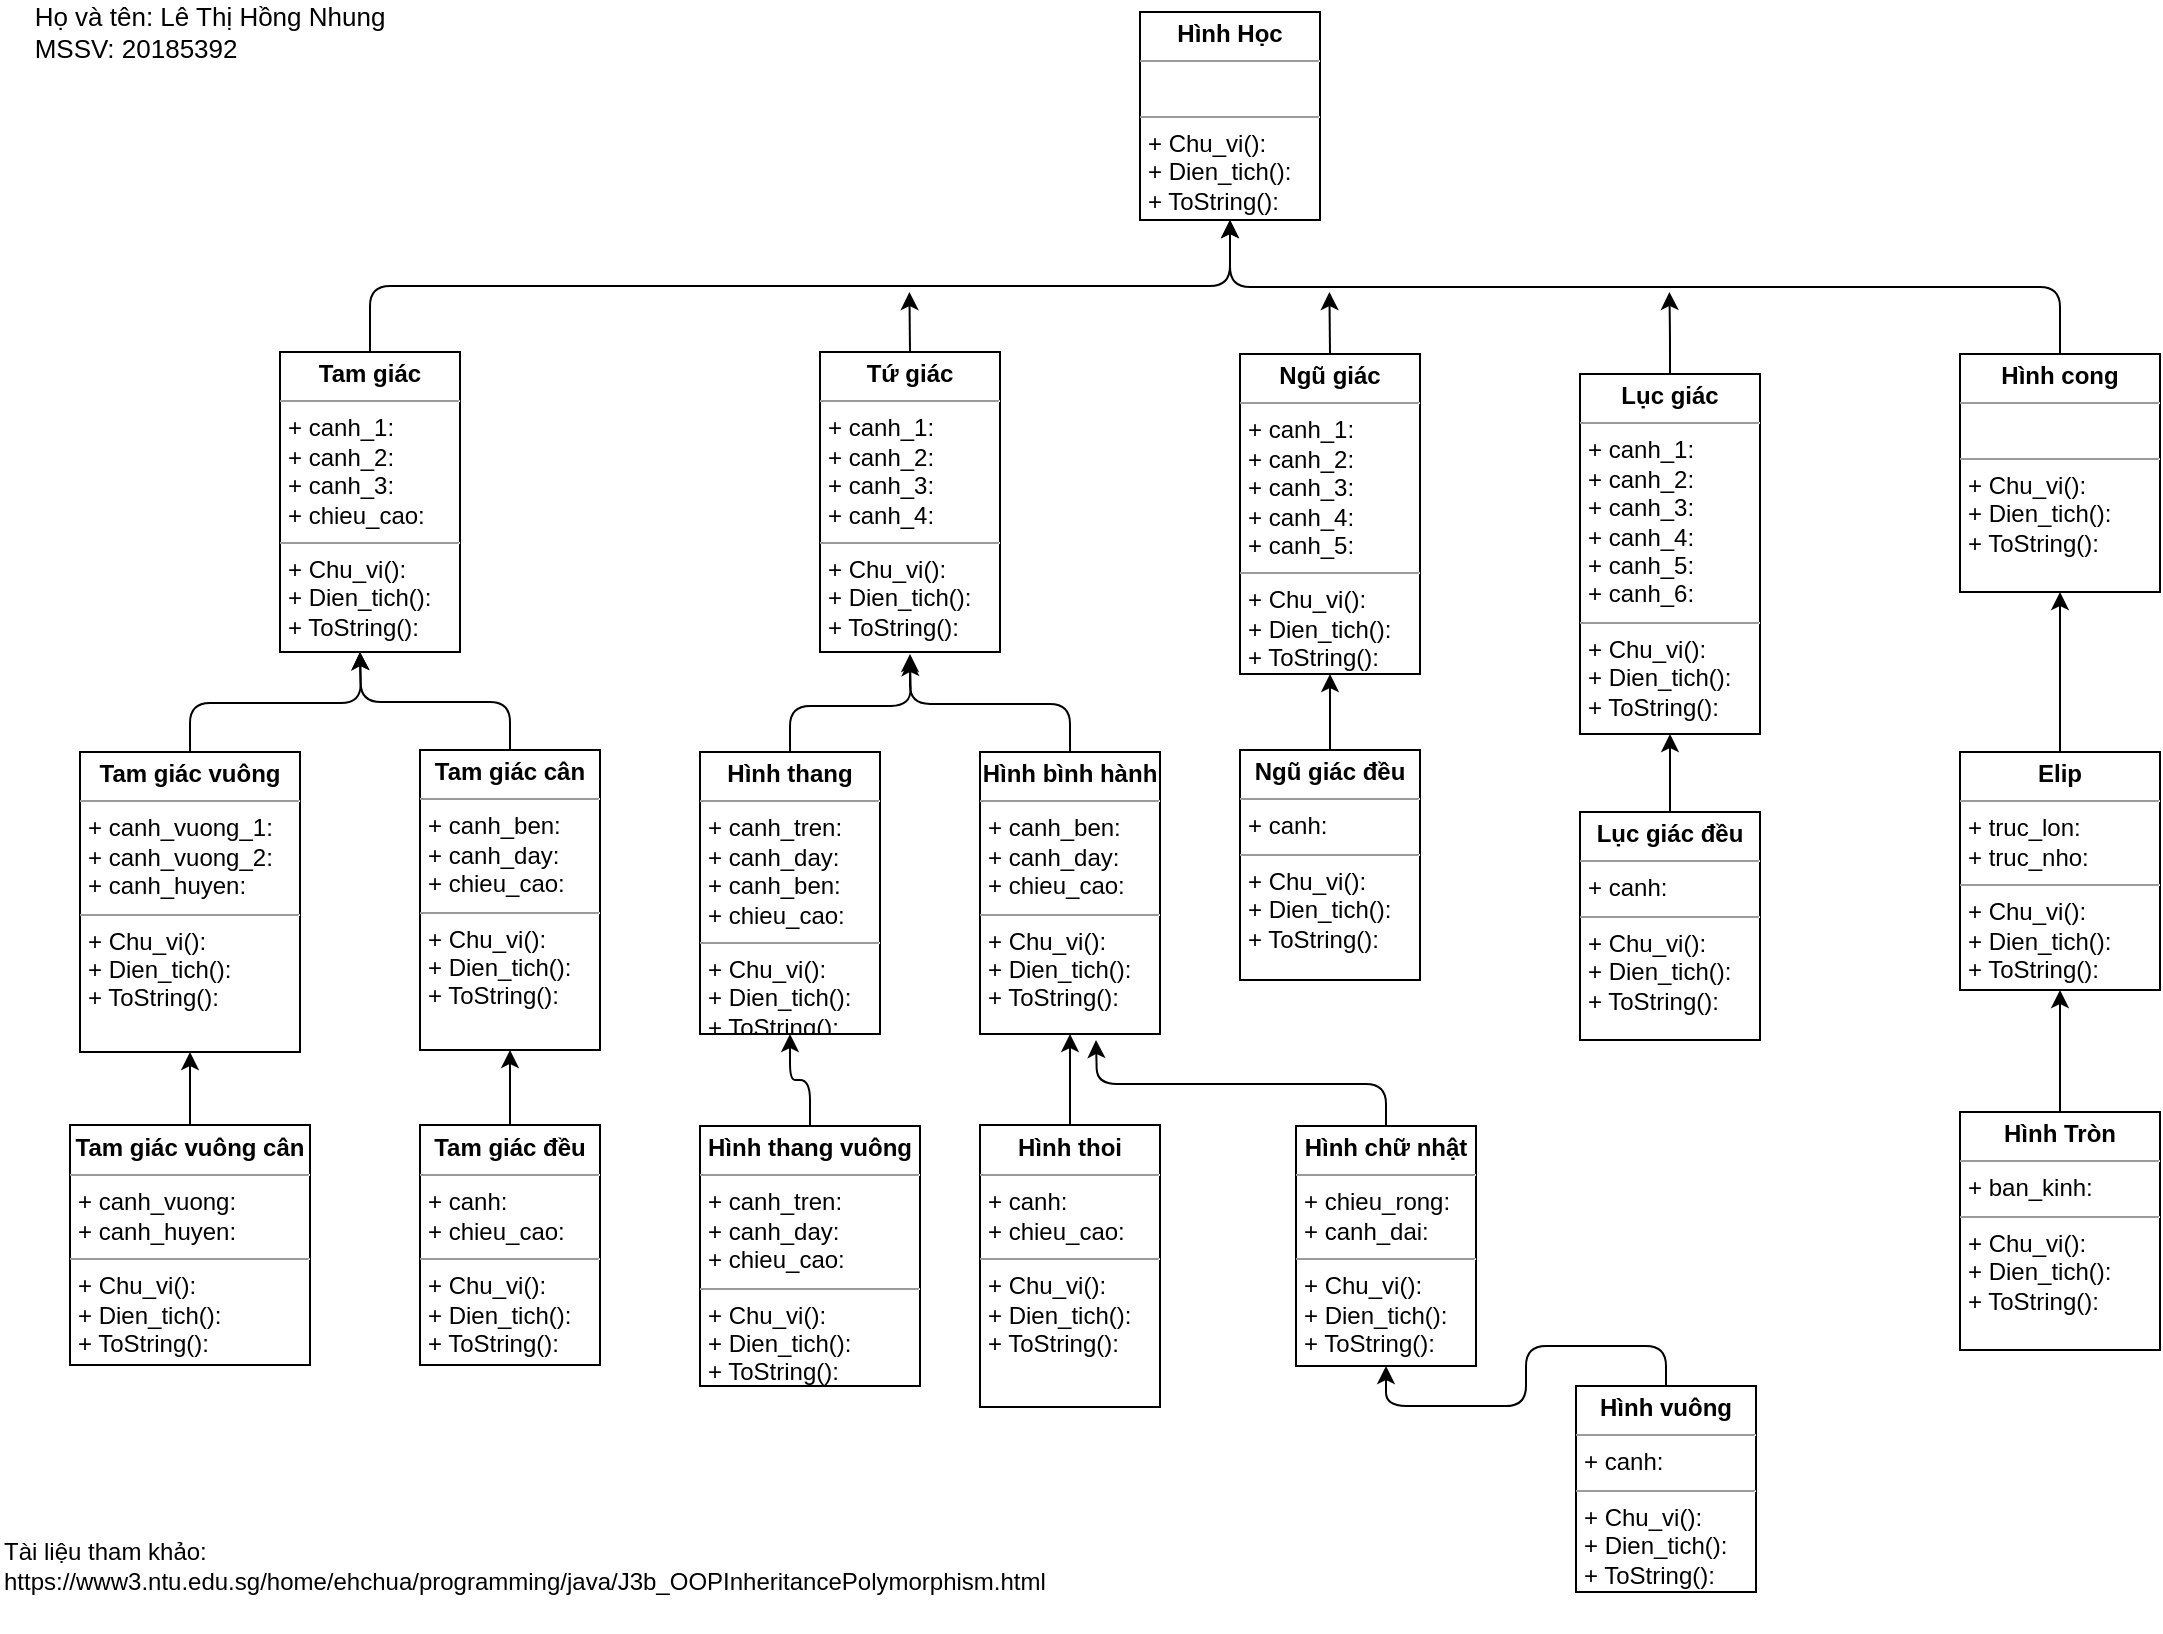 <mxfile version="14.0.4" type="github">
  <diagram id="C5RBs43oDa-KdzZeNtuy" name="Page-1">
    <mxGraphModel dx="1113" dy="759" grid="1" gridSize="10" guides="1" tooltips="1" connect="1" arrows="1" fold="1" page="1" pageScale="1" pageWidth="1169" pageHeight="827" math="0" shadow="0">
      <root>
        <mxCell id="WIyWlLk6GJQsqaUBKTNV-0" />
        <mxCell id="WIyWlLk6GJQsqaUBKTNV-1" parent="WIyWlLk6GJQsqaUBKTNV-0" />
        <mxCell id="U2i1dE1MUxdrKTtORMYy-7" value="&lt;p style=&quot;margin: 0px ; margin-top: 4px ; text-align: center&quot;&gt;&lt;b&gt;Hình Học&lt;/b&gt;&lt;/p&gt;&lt;hr size=&quot;1&quot;&gt;&lt;p style=&quot;margin: 0px ; margin-left: 4px&quot;&gt;&lt;br&gt;&lt;/p&gt;&lt;hr size=&quot;1&quot;&gt;&lt;p style=&quot;margin: 0px ; margin-left: 4px&quot;&gt;+ Chu_vi():&lt;br&gt;+ Dien_tich():&lt;/p&gt;&lt;p style=&quot;margin: 0px ; margin-left: 4px&quot;&gt;+ ToString():&lt;/p&gt;" style="verticalAlign=top;align=left;overflow=fill;fontSize=12;fontFamily=Helvetica;html=1;" parent="WIyWlLk6GJQsqaUBKTNV-1" vertex="1">
          <mxGeometry x="582" y="16" width="90" height="104" as="geometry" />
        </mxCell>
        <mxCell id="U2i1dE1MUxdrKTtORMYy-20" style="edgeStyle=orthogonalEdgeStyle;orthogonalLoop=1;jettySize=auto;html=1;exitX=0.5;exitY=0;exitDx=0;exitDy=0;" parent="WIyWlLk6GJQsqaUBKTNV-1" source="U2i1dE1MUxdrKTtORMYy-12" target="U2i1dE1MUxdrKTtORMYy-7" edge="1">
          <mxGeometry relative="1" as="geometry" />
        </mxCell>
        <mxCell id="U2i1dE1MUxdrKTtORMYy-12" value="&lt;p style=&quot;margin: 0px ; margin-top: 4px ; text-align: center&quot;&gt;&lt;b&gt;Tam giác&lt;/b&gt;&lt;/p&gt;&lt;hr size=&quot;1&quot;&gt;&lt;p style=&quot;margin: 0px ; margin-left: 4px&quot;&gt;+ canh_1:&lt;/p&gt;&lt;p style=&quot;margin: 0px ; margin-left: 4px&quot;&gt;+ canh_2:&lt;/p&gt;&lt;p style=&quot;margin: 0px ; margin-left: 4px&quot;&gt;+ canh_3:&lt;/p&gt;&lt;p style=&quot;margin: 0px ; margin-left: 4px&quot;&gt;+ chieu_cao:&lt;/p&gt;&lt;hr size=&quot;1&quot;&gt;&lt;p style=&quot;margin: 0px ; margin-left: 4px&quot;&gt;+ Chu_vi():&lt;/p&gt;&lt;p style=&quot;margin: 0px ; margin-left: 4px&quot;&gt;+ Dien_tich():&lt;/p&gt;&lt;p style=&quot;margin: 0px ; margin-left: 4px&quot;&gt;+ ToString():&lt;/p&gt;" style="verticalAlign=top;align=left;overflow=fill;fontSize=12;fontFamily=Helvetica;html=1;" parent="WIyWlLk6GJQsqaUBKTNV-1" vertex="1">
          <mxGeometry x="152" y="186" width="90" height="150" as="geometry" />
        </mxCell>
        <mxCell id="U2i1dE1MUxdrKTtORMYy-37" style="edgeStyle=orthogonalEdgeStyle;orthogonalLoop=1;jettySize=auto;html=1;exitX=0.5;exitY=0;exitDx=0;exitDy=0;" parent="WIyWlLk6GJQsqaUBKTNV-1" source="U2i1dE1MUxdrKTtORMYy-14" edge="1">
          <mxGeometry relative="1" as="geometry">
            <mxPoint x="466.714" y="156" as="targetPoint" />
          </mxGeometry>
        </mxCell>
        <mxCell id="U2i1dE1MUxdrKTtORMYy-14" value="&lt;p style=&quot;margin: 0px ; margin-top: 4px ; text-align: center&quot;&gt;&lt;b&gt;Tứ giác&lt;/b&gt;&lt;/p&gt;&lt;hr size=&quot;1&quot;&gt;&lt;p style=&quot;margin: 0px ; margin-left: 4px&quot;&gt;+ canh_1:&lt;/p&gt;&lt;p style=&quot;margin: 0px ; margin-left: 4px&quot;&gt;+ canh_2:&lt;/p&gt;&lt;p style=&quot;margin: 0px ; margin-left: 4px&quot;&gt;+ canh_3:&lt;/p&gt;&lt;p style=&quot;margin: 0px ; margin-left: 4px&quot;&gt;+ canh_4:&lt;/p&gt;&lt;hr size=&quot;1&quot;&gt;&lt;p style=&quot;margin: 0px ; margin-left: 4px&quot;&gt;+ Chu_vi():&lt;/p&gt;&lt;p style=&quot;margin: 0px ; margin-left: 4px&quot;&gt;+ Dien_tich():&lt;/p&gt;&lt;p style=&quot;margin: 0px ; margin-left: 4px&quot;&gt;+ ToString():&lt;/p&gt;&lt;p style=&quot;margin: 0px ; margin-left: 4px&quot;&gt;&lt;br&gt;&lt;/p&gt;" style="verticalAlign=top;align=left;overflow=fill;fontSize=12;fontFamily=Helvetica;html=1;" parent="WIyWlLk6GJQsqaUBKTNV-1" vertex="1">
          <mxGeometry x="422" y="186" width="90" height="150" as="geometry" />
        </mxCell>
        <mxCell id="U2i1dE1MUxdrKTtORMYy-48" style="edgeStyle=orthogonalEdgeStyle;orthogonalLoop=1;jettySize=auto;html=1;exitX=0.5;exitY=0;exitDx=0;exitDy=0;" parent="WIyWlLk6GJQsqaUBKTNV-1" source="U2i1dE1MUxdrKTtORMYy-15" edge="1">
          <mxGeometry relative="1" as="geometry">
            <mxPoint x="676.714" y="156" as="targetPoint" />
          </mxGeometry>
        </mxCell>
        <mxCell id="U2i1dE1MUxdrKTtORMYy-15" value="&lt;p style=&quot;margin: 0px ; margin-top: 4px ; text-align: center&quot;&gt;&lt;b&gt;Ngũ giác&lt;/b&gt;&lt;/p&gt;&lt;hr size=&quot;1&quot;&gt;&lt;p style=&quot;margin: 0px ; margin-left: 4px&quot;&gt;+ canh_1:&lt;/p&gt;&lt;p style=&quot;margin: 0px ; margin-left: 4px&quot;&gt;+ canh_2:&lt;/p&gt;&lt;p style=&quot;margin: 0px ; margin-left: 4px&quot;&gt;+ canh_3:&lt;/p&gt;&lt;p style=&quot;margin: 0px ; margin-left: 4px&quot;&gt;+ canh_4:&lt;/p&gt;&lt;p style=&quot;margin: 0px ; margin-left: 4px&quot;&gt;+ canh_5:&lt;/p&gt;&lt;hr size=&quot;1&quot;&gt;&lt;p style=&quot;margin: 0px ; margin-left: 4px&quot;&gt;+ Chu_vi():&lt;/p&gt;&lt;p style=&quot;margin: 0px ; margin-left: 4px&quot;&gt;+ Dien_tich():&lt;/p&gt;&lt;p style=&quot;margin: 0px ; margin-left: 4px&quot;&gt;+ ToString():&lt;/p&gt;" style="verticalAlign=top;align=left;overflow=fill;fontSize=12;fontFamily=Helvetica;html=1;" parent="WIyWlLk6GJQsqaUBKTNV-1" vertex="1">
          <mxGeometry x="632" y="187" width="90" height="160" as="geometry" />
        </mxCell>
        <mxCell id="U2i1dE1MUxdrKTtORMYy-52" style="edgeStyle=orthogonalEdgeStyle;orthogonalLoop=1;jettySize=auto;html=1;exitX=0.5;exitY=0;exitDx=0;exitDy=0;entryX=0.5;entryY=1;entryDx=0;entryDy=0;" parent="WIyWlLk6GJQsqaUBKTNV-1" source="U2i1dE1MUxdrKTtORMYy-18" target="U2i1dE1MUxdrKTtORMYy-50" edge="1">
          <mxGeometry relative="1" as="geometry" />
        </mxCell>
        <mxCell id="U2i1dE1MUxdrKTtORMYy-18" value="&lt;p style=&quot;margin: 0px ; margin-top: 4px ; text-align: center&quot;&gt;&lt;b&gt;Lục giác đều&lt;/b&gt;&lt;/p&gt;&lt;hr size=&quot;1&quot;&gt;&lt;p style=&quot;margin: 0px ; margin-left: 4px&quot;&gt;+ canh:&lt;/p&gt;&lt;hr size=&quot;1&quot;&gt;&lt;p style=&quot;margin: 0px ; margin-left: 4px&quot;&gt;+ Chu_vi():&lt;/p&gt;&lt;p style=&quot;margin: 0px ; margin-left: 4px&quot;&gt;+ Dien_tich():&lt;/p&gt;&lt;p style=&quot;margin: 0px ; margin-left: 4px&quot;&gt;+ ToString():&lt;/p&gt;" style="verticalAlign=top;align=left;overflow=fill;fontSize=12;fontFamily=Helvetica;html=1;" parent="WIyWlLk6GJQsqaUBKTNV-1" vertex="1">
          <mxGeometry x="802" y="416" width="90" height="114" as="geometry" />
        </mxCell>
        <mxCell id="U2i1dE1MUxdrKTtORMYy-25" style="edgeStyle=orthogonalEdgeStyle;orthogonalLoop=1;jettySize=auto;html=1;exitX=0.5;exitY=0;exitDx=0;exitDy=0;entryX=0.5;entryY=1;entryDx=0;entryDy=0;" parent="WIyWlLk6GJQsqaUBKTNV-1" source="U2i1dE1MUxdrKTtORMYy-19" target="U2i1dE1MUxdrKTtORMYy-7" edge="1">
          <mxGeometry relative="1" as="geometry" />
        </mxCell>
        <mxCell id="U2i1dE1MUxdrKTtORMYy-19" value="&lt;p style=&quot;margin: 0px ; margin-top: 4px ; text-align: center&quot;&gt;&lt;b&gt;Hình cong&lt;/b&gt;&lt;/p&gt;&lt;hr size=&quot;1&quot;&gt;&lt;p style=&quot;margin: 0px ; margin-left: 4px&quot;&gt;&lt;br&gt;&lt;/p&gt;&lt;hr size=&quot;1&quot;&gt;&lt;p style=&quot;margin: 0px ; margin-left: 4px&quot;&gt;+ Chu_vi():&lt;/p&gt;&lt;p style=&quot;margin: 0px ; margin-left: 4px&quot;&gt;+ Dien_tich():&lt;/p&gt;&lt;p style=&quot;margin: 0px ; margin-left: 4px&quot;&gt;+ ToString():&lt;/p&gt;" style="verticalAlign=top;align=left;overflow=fill;fontSize=12;fontFamily=Helvetica;html=1;" parent="WIyWlLk6GJQsqaUBKTNV-1" vertex="1">
          <mxGeometry x="992" y="187" width="100" height="119" as="geometry" />
        </mxCell>
        <mxCell id="U2i1dE1MUxdrKTtORMYy-41" style="edgeStyle=orthogonalEdgeStyle;orthogonalLoop=1;jettySize=auto;html=1;exitX=0.5;exitY=0;exitDx=0;exitDy=0;" parent="WIyWlLk6GJQsqaUBKTNV-1" source="U2i1dE1MUxdrKTtORMYy-33" edge="1">
          <mxGeometry relative="1" as="geometry">
            <mxPoint x="192.0" y="336" as="targetPoint" />
          </mxGeometry>
        </mxCell>
        <mxCell id="U2i1dE1MUxdrKTtORMYy-33" value="&lt;p style=&quot;margin: 0px ; margin-top: 4px ; text-align: center&quot;&gt;&lt;b&gt;Tam giác vuông&lt;/b&gt;&lt;/p&gt;&lt;hr size=&quot;1&quot;&gt;&lt;p style=&quot;margin: 0px ; margin-left: 4px&quot;&gt;+ canh_vuong_1:&lt;/p&gt;&lt;p style=&quot;margin: 0px ; margin-left: 4px&quot;&gt;+ canh_vuong_2:&lt;/p&gt;&lt;p style=&quot;margin: 0px ; margin-left: 4px&quot;&gt;+ canh_huyen:&lt;/p&gt;&lt;hr size=&quot;1&quot;&gt;&lt;p style=&quot;margin: 0px ; margin-left: 4px&quot;&gt;+ Chu_vi():&lt;/p&gt;&lt;p style=&quot;margin: 0px ; margin-left: 4px&quot;&gt;+ Dien_tich():&lt;/p&gt;&lt;p style=&quot;margin: 0px ; margin-left: 4px&quot;&gt;+ ToString():&lt;/p&gt;" style="verticalAlign=top;align=left;overflow=fill;fontSize=12;fontFamily=Helvetica;html=1;" parent="WIyWlLk6GJQsqaUBKTNV-1" vertex="1">
          <mxGeometry x="52" y="386" width="110" height="150" as="geometry" />
        </mxCell>
        <mxCell id="U2i1dE1MUxdrKTtORMYy-39" style="edgeStyle=orthogonalEdgeStyle;orthogonalLoop=1;jettySize=auto;html=1;exitX=0.5;exitY=0;exitDx=0;exitDy=0;" parent="WIyWlLk6GJQsqaUBKTNV-1" source="U2i1dE1MUxdrKTtORMYy-34" edge="1">
          <mxGeometry relative="1" as="geometry">
            <mxPoint x="192" y="336" as="targetPoint" />
          </mxGeometry>
        </mxCell>
        <mxCell id="U2i1dE1MUxdrKTtORMYy-34" value="&lt;p style=&quot;margin: 0px ; margin-top: 4px ; text-align: center&quot;&gt;&lt;b&gt;Tam giác cân&lt;/b&gt;&lt;/p&gt;&lt;hr size=&quot;1&quot;&gt;&lt;p style=&quot;margin: 0px ; margin-left: 4px&quot;&gt;+ canh_ben:&lt;/p&gt;&lt;p style=&quot;margin: 0px ; margin-left: 4px&quot;&gt;+ canh_day:&lt;/p&gt;&lt;p style=&quot;margin: 0px ; margin-left: 4px&quot;&gt;+ chieu_cao:&lt;/p&gt;&lt;hr size=&quot;1&quot;&gt;&lt;p style=&quot;margin: 0px ; margin-left: 4px&quot;&gt;+ Chu_vi():&lt;/p&gt;&lt;p style=&quot;margin: 0px ; margin-left: 4px&quot;&gt;+ Dien_tich():&lt;/p&gt;&lt;p style=&quot;margin: 0px ; margin-left: 4px&quot;&gt;+ ToString():&lt;/p&gt;" style="verticalAlign=top;align=left;overflow=fill;fontSize=12;fontFamily=Helvetica;html=1;" parent="WIyWlLk6GJQsqaUBKTNV-1" vertex="1">
          <mxGeometry x="222" y="385" width="90" height="150" as="geometry" />
        </mxCell>
        <mxCell id="U2i1dE1MUxdrKTtORMYy-63" style="edgeStyle=orthogonalEdgeStyle;orthogonalLoop=1;jettySize=auto;html=1;exitX=0.5;exitY=0;exitDx=0;exitDy=0;entryX=0.5;entryY=1;entryDx=0;entryDy=0;" parent="WIyWlLk6GJQsqaUBKTNV-1" source="U2i1dE1MUxdrKTtORMYy-35" target="U2i1dE1MUxdrKTtORMYy-34" edge="1">
          <mxGeometry relative="1" as="geometry" />
        </mxCell>
        <mxCell id="U2i1dE1MUxdrKTtORMYy-35" value="&lt;p style=&quot;margin: 0px ; margin-top: 4px ; text-align: center&quot;&gt;&lt;b&gt;Tam giác đều&lt;/b&gt;&lt;/p&gt;&lt;hr size=&quot;1&quot;&gt;&lt;p style=&quot;margin: 0px ; margin-left: 4px&quot;&gt;+ canh:&lt;/p&gt;&lt;p style=&quot;margin: 0px ; margin-left: 4px&quot;&gt;+ chieu_cao:&lt;/p&gt;&lt;hr size=&quot;1&quot;&gt;&lt;p style=&quot;margin: 0px ; margin-left: 4px&quot;&gt;+ Chu_vi():&lt;/p&gt;&lt;p style=&quot;margin: 0px ; margin-left: 4px&quot;&gt;+ Dien_tich():&lt;/p&gt;&lt;p style=&quot;margin: 0px ; margin-left: 4px&quot;&gt;+ ToString():&lt;/p&gt;" style="verticalAlign=top;align=left;overflow=fill;fontSize=12;fontFamily=Helvetica;html=1;" parent="WIyWlLk6GJQsqaUBKTNV-1" vertex="1">
          <mxGeometry x="222" y="572.5" width="90" height="120" as="geometry" />
        </mxCell>
        <mxCell id="U2i1dE1MUxdrKTtORMYy-44" style="edgeStyle=orthogonalEdgeStyle;orthogonalLoop=1;jettySize=auto;html=1;exitX=0.5;exitY=0;exitDx=0;exitDy=0;" parent="WIyWlLk6GJQsqaUBKTNV-1" source="U2i1dE1MUxdrKTtORMYy-42" edge="1">
          <mxGeometry relative="1" as="geometry">
            <mxPoint x="467" y="339" as="targetPoint" />
          </mxGeometry>
        </mxCell>
        <mxCell id="U2i1dE1MUxdrKTtORMYy-42" value="&lt;p style=&quot;margin: 0px ; margin-top: 4px ; text-align: center&quot;&gt;&lt;b&gt;Hình thang&lt;/b&gt;&lt;/p&gt;&lt;hr size=&quot;1&quot;&gt;&lt;p style=&quot;margin: 0px ; margin-left: 4px&quot;&gt;+ canh_tren:&lt;/p&gt;&lt;p style=&quot;margin: 0px ; margin-left: 4px&quot;&gt;+ canh_day:&lt;/p&gt;&lt;p style=&quot;margin: 0px ; margin-left: 4px&quot;&gt;+ canh_ben:&lt;/p&gt;&lt;p style=&quot;margin: 0px ; margin-left: 4px&quot;&gt;+ chieu_cao:&lt;/p&gt;&lt;hr size=&quot;1&quot;&gt;&lt;p style=&quot;margin: 0px ; margin-left: 4px&quot;&gt;+ Chu_vi():&lt;/p&gt;&lt;p style=&quot;margin: 0px ; margin-left: 4px&quot;&gt;+ Dien_tich():&lt;/p&gt;&lt;p style=&quot;margin: 0px ; margin-left: 4px&quot;&gt;+ ToString():&lt;/p&gt;&lt;p style=&quot;margin: 0px ; margin-left: 4px&quot;&gt;&lt;br&gt;&lt;/p&gt;" style="verticalAlign=top;align=left;overflow=fill;fontSize=12;fontFamily=Helvetica;html=1;" parent="WIyWlLk6GJQsqaUBKTNV-1" vertex="1">
          <mxGeometry x="362" y="386" width="90" height="141" as="geometry" />
        </mxCell>
        <mxCell id="U2i1dE1MUxdrKTtORMYy-45" style="edgeStyle=orthogonalEdgeStyle;orthogonalLoop=1;jettySize=auto;html=1;exitX=0.5;exitY=0;exitDx=0;exitDy=0;entryX=0.5;entryY=1;entryDx=0;entryDy=0;" parent="WIyWlLk6GJQsqaUBKTNV-1" edge="1">
          <mxGeometry relative="1" as="geometry">
            <mxPoint x="547" y="387" as="sourcePoint" />
            <mxPoint x="467" y="337" as="targetPoint" />
            <Array as="points">
              <mxPoint x="547" y="362" />
              <mxPoint x="467" y="362" />
            </Array>
          </mxGeometry>
        </mxCell>
        <mxCell id="U2i1dE1MUxdrKTtORMYy-43" value="&lt;p style=&quot;margin: 0px ; margin-top: 4px ; text-align: center&quot;&gt;&lt;b&gt;Hình bình hành&lt;/b&gt;&lt;/p&gt;&lt;hr size=&quot;1&quot;&gt;&lt;p style=&quot;margin: 0px ; margin-left: 4px&quot;&gt;+ canh_ben:&lt;/p&gt;&lt;p style=&quot;margin: 0px ; margin-left: 4px&quot;&gt;+ canh_day:&lt;br&gt;&lt;/p&gt;&lt;p style=&quot;margin: 0px ; margin-left: 4px&quot;&gt;+ chieu_cao:&lt;/p&gt;&lt;hr size=&quot;1&quot;&gt;&lt;p style=&quot;margin: 0px ; margin-left: 4px&quot;&gt;+ Chu_vi():&lt;/p&gt;&lt;p style=&quot;margin: 0px ; margin-left: 4px&quot;&gt;+ Dien_tich():&lt;/p&gt;&lt;p style=&quot;margin: 0px ; margin-left: 4px&quot;&gt;+ ToString():&lt;/p&gt;" style="verticalAlign=top;align=left;overflow=fill;fontSize=12;fontFamily=Helvetica;html=1;" parent="WIyWlLk6GJQsqaUBKTNV-1" vertex="1">
          <mxGeometry x="502" y="386" width="90" height="141" as="geometry" />
        </mxCell>
        <mxCell id="U2i1dE1MUxdrKTtORMYy-49" style="edgeStyle=orthogonalEdgeStyle;orthogonalLoop=1;jettySize=auto;html=1;exitX=0.5;exitY=0;exitDx=0;exitDy=0;entryX=0.5;entryY=1;entryDx=0;entryDy=0;" parent="WIyWlLk6GJQsqaUBKTNV-1" source="U2i1dE1MUxdrKTtORMYy-46" target="U2i1dE1MUxdrKTtORMYy-15" edge="1">
          <mxGeometry relative="1" as="geometry" />
        </mxCell>
        <mxCell id="U2i1dE1MUxdrKTtORMYy-46" value="&lt;p style=&quot;margin: 0px ; margin-top: 4px ; text-align: center&quot;&gt;&lt;b&gt;Ngũ giác đều&lt;/b&gt;&lt;/p&gt;&lt;hr size=&quot;1&quot;&gt;&lt;p style=&quot;margin: 0px ; margin-left: 4px&quot;&gt;+ canh:&lt;/p&gt;&lt;hr size=&quot;1&quot;&gt;&lt;p style=&quot;margin: 0px ; margin-left: 4px&quot;&gt;+ Chu_vi():&lt;/p&gt;&lt;p style=&quot;margin: 0px ; margin-left: 4px&quot;&gt;+ Dien_tich():&lt;/p&gt;&lt;p style=&quot;margin: 0px ; margin-left: 4px&quot;&gt;+ ToString():&lt;/p&gt;" style="verticalAlign=top;align=left;overflow=fill;fontSize=12;fontFamily=Helvetica;html=1;" parent="WIyWlLk6GJQsqaUBKTNV-1" vertex="1">
          <mxGeometry x="632" y="385" width="90" height="115" as="geometry" />
        </mxCell>
        <mxCell id="U2i1dE1MUxdrKTtORMYy-51" style="edgeStyle=orthogonalEdgeStyle;orthogonalLoop=1;jettySize=auto;html=1;exitX=0.5;exitY=0;exitDx=0;exitDy=0;" parent="WIyWlLk6GJQsqaUBKTNV-1" source="U2i1dE1MUxdrKTtORMYy-50" edge="1">
          <mxGeometry relative="1" as="geometry">
            <mxPoint x="846.714" y="156" as="targetPoint" />
          </mxGeometry>
        </mxCell>
        <mxCell id="U2i1dE1MUxdrKTtORMYy-50" value="&lt;p style=&quot;margin: 0px ; margin-top: 4px ; text-align: center&quot;&gt;&lt;b&gt;Lục giác&lt;/b&gt;&lt;/p&gt;&lt;hr size=&quot;1&quot;&gt;&lt;p style=&quot;margin: 0px ; margin-left: 4px&quot;&gt;+ canh_1:&lt;/p&gt;&lt;p style=&quot;margin: 0px ; margin-left: 4px&quot;&gt;+ canh_2:&lt;/p&gt;&lt;p style=&quot;margin: 0px ; margin-left: 4px&quot;&gt;+ canh_3:&lt;/p&gt;&lt;p style=&quot;margin: 0px ; margin-left: 4px&quot;&gt;+ canh_4:&lt;/p&gt;&lt;p style=&quot;margin: 0px ; margin-left: 4px&quot;&gt;+ canh_5:&lt;/p&gt;&lt;p style=&quot;margin: 0px ; margin-left: 4px&quot;&gt;+ canh_6:&lt;/p&gt;&lt;hr size=&quot;1&quot;&gt;&lt;p style=&quot;margin: 0px ; margin-left: 4px&quot;&gt;+ Chu_vi():&lt;/p&gt;&lt;p style=&quot;margin: 0px ; margin-left: 4px&quot;&gt;+ Dien_tich():&lt;/p&gt;&lt;p style=&quot;margin: 0px ; margin-left: 4px&quot;&gt;+ ToString():&lt;/p&gt;" style="verticalAlign=top;align=left;overflow=fill;fontSize=12;fontFamily=Helvetica;html=1;" parent="WIyWlLk6GJQsqaUBKTNV-1" vertex="1">
          <mxGeometry x="802" y="197" width="90" height="180" as="geometry" />
        </mxCell>
        <mxCell id="U2i1dE1MUxdrKTtORMYy-54" style="edgeStyle=orthogonalEdgeStyle;orthogonalLoop=1;jettySize=auto;html=1;exitX=0.5;exitY=0;exitDx=0;exitDy=0;entryX=0.5;entryY=1;entryDx=0;entryDy=0;" parent="WIyWlLk6GJQsqaUBKTNV-1" source="U2i1dE1MUxdrKTtORMYy-53" target="U2i1dE1MUxdrKTtORMYy-19" edge="1">
          <mxGeometry relative="1" as="geometry" />
        </mxCell>
        <mxCell id="U2i1dE1MUxdrKTtORMYy-53" value="&lt;p style=&quot;margin: 0px ; margin-top: 4px ; text-align: center&quot;&gt;&lt;b&gt;Elip&lt;/b&gt;&lt;/p&gt;&lt;hr size=&quot;1&quot;&gt;&lt;p style=&quot;margin: 0px ; margin-left: 4px&quot;&gt;+ truc_lon:&lt;/p&gt;&lt;p style=&quot;margin: 0px ; margin-left: 4px&quot;&gt;+ truc_nho:&lt;/p&gt;&lt;hr size=&quot;1&quot;&gt;&lt;p style=&quot;margin: 0px ; margin-left: 4px&quot;&gt;+ Chu_vi():&lt;/p&gt;&lt;p style=&quot;margin: 0px ; margin-left: 4px&quot;&gt;+ Dien_tich():&lt;/p&gt;&lt;p style=&quot;margin: 0px ; margin-left: 4px&quot;&gt;+ ToString():&lt;/p&gt;" style="verticalAlign=top;align=left;overflow=fill;fontSize=12;fontFamily=Helvetica;html=1;" parent="WIyWlLk6GJQsqaUBKTNV-1" vertex="1">
          <mxGeometry x="992" y="386" width="100" height="119" as="geometry" />
        </mxCell>
        <mxCell id="U2i1dE1MUxdrKTtORMYy-56" style="edgeStyle=orthogonalEdgeStyle;orthogonalLoop=1;jettySize=auto;html=1;exitX=0.5;exitY=0;exitDx=0;exitDy=0;entryX=0.5;entryY=1;entryDx=0;entryDy=0;" parent="WIyWlLk6GJQsqaUBKTNV-1" source="U2i1dE1MUxdrKTtORMYy-55" target="U2i1dE1MUxdrKTtORMYy-53" edge="1">
          <mxGeometry relative="1" as="geometry" />
        </mxCell>
        <mxCell id="U2i1dE1MUxdrKTtORMYy-55" value="&lt;p style=&quot;margin: 0px ; margin-top: 4px ; text-align: center&quot;&gt;&lt;b&gt;Hình Tròn&lt;/b&gt;&lt;/p&gt;&lt;hr size=&quot;1&quot;&gt;&lt;p style=&quot;margin: 0px ; margin-left: 4px&quot;&gt;+ ban_kinh:&lt;/p&gt;&lt;hr size=&quot;1&quot;&gt;&lt;p style=&quot;margin: 0px ; margin-left: 4px&quot;&gt;+ Chu_vi():&lt;/p&gt;&lt;p style=&quot;margin: 0px ; margin-left: 4px&quot;&gt;+ Dien_tich():&lt;/p&gt;&lt;p style=&quot;margin: 0px ; margin-left: 4px&quot;&gt;+ ToString():&lt;/p&gt;" style="verticalAlign=top;align=left;overflow=fill;fontSize=12;fontFamily=Helvetica;html=1;" parent="WIyWlLk6GJQsqaUBKTNV-1" vertex="1">
          <mxGeometry x="992" y="566" width="100" height="119" as="geometry" />
        </mxCell>
        <mxCell id="U2i1dE1MUxdrKTtORMYy-61" style="edgeStyle=orthogonalEdgeStyle;orthogonalLoop=1;jettySize=auto;html=1;exitX=0.5;exitY=0;exitDx=0;exitDy=0;entryX=0.5;entryY=1;entryDx=0;entryDy=0;" parent="WIyWlLk6GJQsqaUBKTNV-1" source="U2i1dE1MUxdrKTtORMYy-60" target="U2i1dE1MUxdrKTtORMYy-33" edge="1">
          <mxGeometry relative="1" as="geometry" />
        </mxCell>
        <mxCell id="U2i1dE1MUxdrKTtORMYy-60" value="&lt;p style=&quot;margin: 0px ; margin-top: 4px ; text-align: center&quot;&gt;&lt;b&gt;Tam giác vuông cân&lt;/b&gt;&lt;/p&gt;&lt;hr size=&quot;1&quot;&gt;&lt;p style=&quot;margin: 0px ; margin-left: 4px&quot;&gt;+ canh_vuong:&lt;/p&gt;&lt;p style=&quot;margin: 0px ; margin-left: 4px&quot;&gt;+ canh_huyen:&lt;/p&gt;&lt;hr size=&quot;1&quot;&gt;&lt;p style=&quot;margin: 0px ; margin-left: 4px&quot;&gt;+ Chu_vi():&lt;/p&gt;&lt;p style=&quot;margin: 0px ; margin-left: 4px&quot;&gt;+ Dien_tich():&lt;/p&gt;&lt;p style=&quot;margin: 0px ; margin-left: 4px&quot;&gt;+ ToString():&lt;/p&gt;" style="verticalAlign=top;align=left;overflow=fill;fontSize=12;fontFamily=Helvetica;html=1;" parent="WIyWlLk6GJQsqaUBKTNV-1" vertex="1">
          <mxGeometry x="47" y="572.5" width="120" height="120" as="geometry" />
        </mxCell>
        <mxCell id="U2i1dE1MUxdrKTtORMYy-67" style="edgeStyle=orthogonalEdgeStyle;orthogonalLoop=1;jettySize=auto;html=1;exitX=0.5;exitY=0;exitDx=0;exitDy=0;entryX=0.5;entryY=1;entryDx=0;entryDy=0;" parent="WIyWlLk6GJQsqaUBKTNV-1" source="U2i1dE1MUxdrKTtORMYy-65" target="U2i1dE1MUxdrKTtORMYy-42" edge="1">
          <mxGeometry relative="1" as="geometry" />
        </mxCell>
        <mxCell id="U2i1dE1MUxdrKTtORMYy-65" value="&lt;p style=&quot;margin: 0px ; margin-top: 4px ; text-align: center&quot;&gt;&lt;b&gt;Hình thang vuông&lt;/b&gt;&lt;/p&gt;&lt;hr size=&quot;1&quot;&gt;&lt;p style=&quot;margin: 0px ; margin-left: 4px&quot;&gt;+ canh_tren:&lt;/p&gt;&lt;p style=&quot;margin: 0px ; margin-left: 4px&quot;&gt;+ canh_day:&lt;/p&gt;&lt;p style=&quot;margin: 0px ; margin-left: 4px&quot;&gt;+ chieu_cao:&lt;br&gt;&lt;/p&gt;&lt;hr size=&quot;1&quot;&gt;&lt;p style=&quot;margin: 0px ; margin-left: 4px&quot;&gt;+ Chu_vi():&lt;/p&gt;&lt;p style=&quot;margin: 0px ; margin-left: 4px&quot;&gt;+ Dien_tich():&lt;/p&gt;&lt;p style=&quot;margin: 0px ; margin-left: 4px&quot;&gt;+ ToString():&lt;/p&gt;&lt;p style=&quot;margin: 0px ; margin-left: 4px&quot;&gt;&lt;br&gt;&lt;/p&gt;" style="verticalAlign=top;align=left;overflow=fill;fontSize=12;fontFamily=Helvetica;html=1;" parent="WIyWlLk6GJQsqaUBKTNV-1" vertex="1">
          <mxGeometry x="362" y="573" width="110" height="130" as="geometry" />
        </mxCell>
        <mxCell id="U2i1dE1MUxdrKTtORMYy-75" style="edgeStyle=orthogonalEdgeStyle;orthogonalLoop=1;jettySize=auto;html=1;exitX=0.5;exitY=0;exitDx=0;exitDy=0;" parent="WIyWlLk6GJQsqaUBKTNV-1" source="U2i1dE1MUxdrKTtORMYy-68" edge="1">
          <mxGeometry relative="1" as="geometry">
            <mxPoint x="560.0" y="530" as="targetPoint" />
          </mxGeometry>
        </mxCell>
        <mxCell id="U2i1dE1MUxdrKTtORMYy-68" value="&lt;p style=&quot;margin: 0px ; margin-top: 4px ; text-align: center&quot;&gt;&lt;b&gt;Hình chữ nhật&lt;/b&gt;&lt;/p&gt;&lt;hr size=&quot;1&quot;&gt;&lt;p style=&quot;margin: 0px ; margin-left: 4px&quot;&gt;+ chieu_rong:&lt;/p&gt;&lt;p style=&quot;margin: 0px ; margin-left: 4px&quot;&gt;+ canh_dai:&lt;/p&gt;&lt;hr size=&quot;1&quot;&gt;&lt;p style=&quot;margin: 0px ; margin-left: 4px&quot;&gt;+ Chu_vi():&lt;/p&gt;&lt;p style=&quot;margin: 0px ; margin-left: 4px&quot;&gt;+ Dien_tich():&lt;/p&gt;&lt;p style=&quot;margin: 0px ; margin-left: 4px&quot;&gt;+ ToString():&lt;/p&gt;" style="verticalAlign=top;align=left;overflow=fill;fontSize=12;fontFamily=Helvetica;html=1;" parent="WIyWlLk6GJQsqaUBKTNV-1" vertex="1">
          <mxGeometry x="660" y="573" width="90" height="120" as="geometry" />
        </mxCell>
        <mxCell id="U2i1dE1MUxdrKTtORMYy-74" style="edgeStyle=orthogonalEdgeStyle;orthogonalLoop=1;jettySize=auto;html=1;exitX=0.5;exitY=0;exitDx=0;exitDy=0;entryX=0.5;entryY=1;entryDx=0;entryDy=0;" parent="WIyWlLk6GJQsqaUBKTNV-1" source="U2i1dE1MUxdrKTtORMYy-70" target="U2i1dE1MUxdrKTtORMYy-43" edge="1">
          <mxGeometry relative="1" as="geometry" />
        </mxCell>
        <mxCell id="U2i1dE1MUxdrKTtORMYy-70" value="&lt;p style=&quot;margin: 0px ; margin-top: 4px ; text-align: center&quot;&gt;&lt;b&gt;Hình thoi&lt;/b&gt;&lt;/p&gt;&lt;hr size=&quot;1&quot;&gt;&lt;p style=&quot;margin: 0px ; margin-left: 4px&quot;&gt;+ canh:&lt;/p&gt;&lt;p style=&quot;margin: 0px ; margin-left: 4px&quot;&gt;+ chieu_cao:&lt;/p&gt;&lt;hr size=&quot;1&quot;&gt;&lt;p style=&quot;margin: 0px ; margin-left: 4px&quot;&gt;+ Chu_vi():&lt;/p&gt;&lt;p style=&quot;margin: 0px ; margin-left: 4px&quot;&gt;+ Dien_tich():&lt;/p&gt;&lt;p style=&quot;margin: 0px ; margin-left: 4px&quot;&gt;+ ToString():&lt;/p&gt;" style="verticalAlign=top;align=left;overflow=fill;fontSize=12;fontFamily=Helvetica;html=1;" parent="WIyWlLk6GJQsqaUBKTNV-1" vertex="1">
          <mxGeometry x="502" y="572.5" width="90" height="141" as="geometry" />
        </mxCell>
        <mxCell id="U2i1dE1MUxdrKTtORMYy-76" style="edgeStyle=orthogonalEdgeStyle;orthogonalLoop=1;jettySize=auto;html=1;exitX=0.5;exitY=0;exitDx=0;exitDy=0;entryX=0.5;entryY=1;entryDx=0;entryDy=0;" parent="WIyWlLk6GJQsqaUBKTNV-1" source="U2i1dE1MUxdrKTtORMYy-72" target="U2i1dE1MUxdrKTtORMYy-68" edge="1">
          <mxGeometry relative="1" as="geometry" />
        </mxCell>
        <mxCell id="U2i1dE1MUxdrKTtORMYy-72" value="&lt;p style=&quot;margin: 0px ; margin-top: 4px ; text-align: center&quot;&gt;&lt;b&gt;Hình vuông&lt;/b&gt;&lt;/p&gt;&lt;hr size=&quot;1&quot;&gt;&lt;p style=&quot;margin: 0px ; margin-left: 4px&quot;&gt;+ canh:&lt;/p&gt;&lt;hr size=&quot;1&quot;&gt;&lt;p style=&quot;margin: 0px ; margin-left: 4px&quot;&gt;+ Chu_vi():&lt;/p&gt;&lt;p style=&quot;margin: 0px ; margin-left: 4px&quot;&gt;+ Dien_tich():&lt;/p&gt;&lt;p style=&quot;margin: 0px ; margin-left: 4px&quot;&gt;+ ToString():&lt;/p&gt;" style="verticalAlign=top;align=left;overflow=fill;fontSize=12;fontFamily=Helvetica;html=1;" parent="WIyWlLk6GJQsqaUBKTNV-1" vertex="1">
          <mxGeometry x="800" y="703" width="90" height="103" as="geometry" />
        </mxCell>
        <mxCell id="U2i1dE1MUxdrKTtORMYy-81" value="&lt;span style=&quot;font-size: 13px&quot;&gt;&lt;font style=&quot;font-size: 13px&quot;&gt;Họ và tên: Lê Thị Hồng Nhung&lt;br&gt;&lt;/font&gt;&lt;/span&gt;&lt;div style=&quot;text-align: left ; font-size: 13px&quot;&gt;&lt;span&gt;&lt;font style=&quot;font-size: 13px&quot;&gt;MSSV: 20185392&lt;/font&gt;&lt;/span&gt;&lt;/div&gt;" style="text;html=1;strokeColor=none;fillColor=none;align=center;verticalAlign=middle;whiteSpace=wrap;fontStyle=0;" parent="WIyWlLk6GJQsqaUBKTNV-1" vertex="1">
          <mxGeometry x="12" y="16" width="210" height="20" as="geometry" />
        </mxCell>
        <mxCell id="U2i1dE1MUxdrKTtORMYy-83" value="Tài liệu tham khảo: &lt;br&gt;https://www3.ntu.edu.sg/home/ehchua/programming/java/J3b_OOPInheritancePolymorphism.html" style="text;html=1;strokeColor=none;fillColor=none;align=left;verticalAlign=middle;whiteSpace=wrap;rounded=0;" parent="WIyWlLk6GJQsqaUBKTNV-1" vertex="1">
          <mxGeometry x="12" y="760" width="680" height="66" as="geometry" />
        </mxCell>
      </root>
    </mxGraphModel>
  </diagram>
</mxfile>
